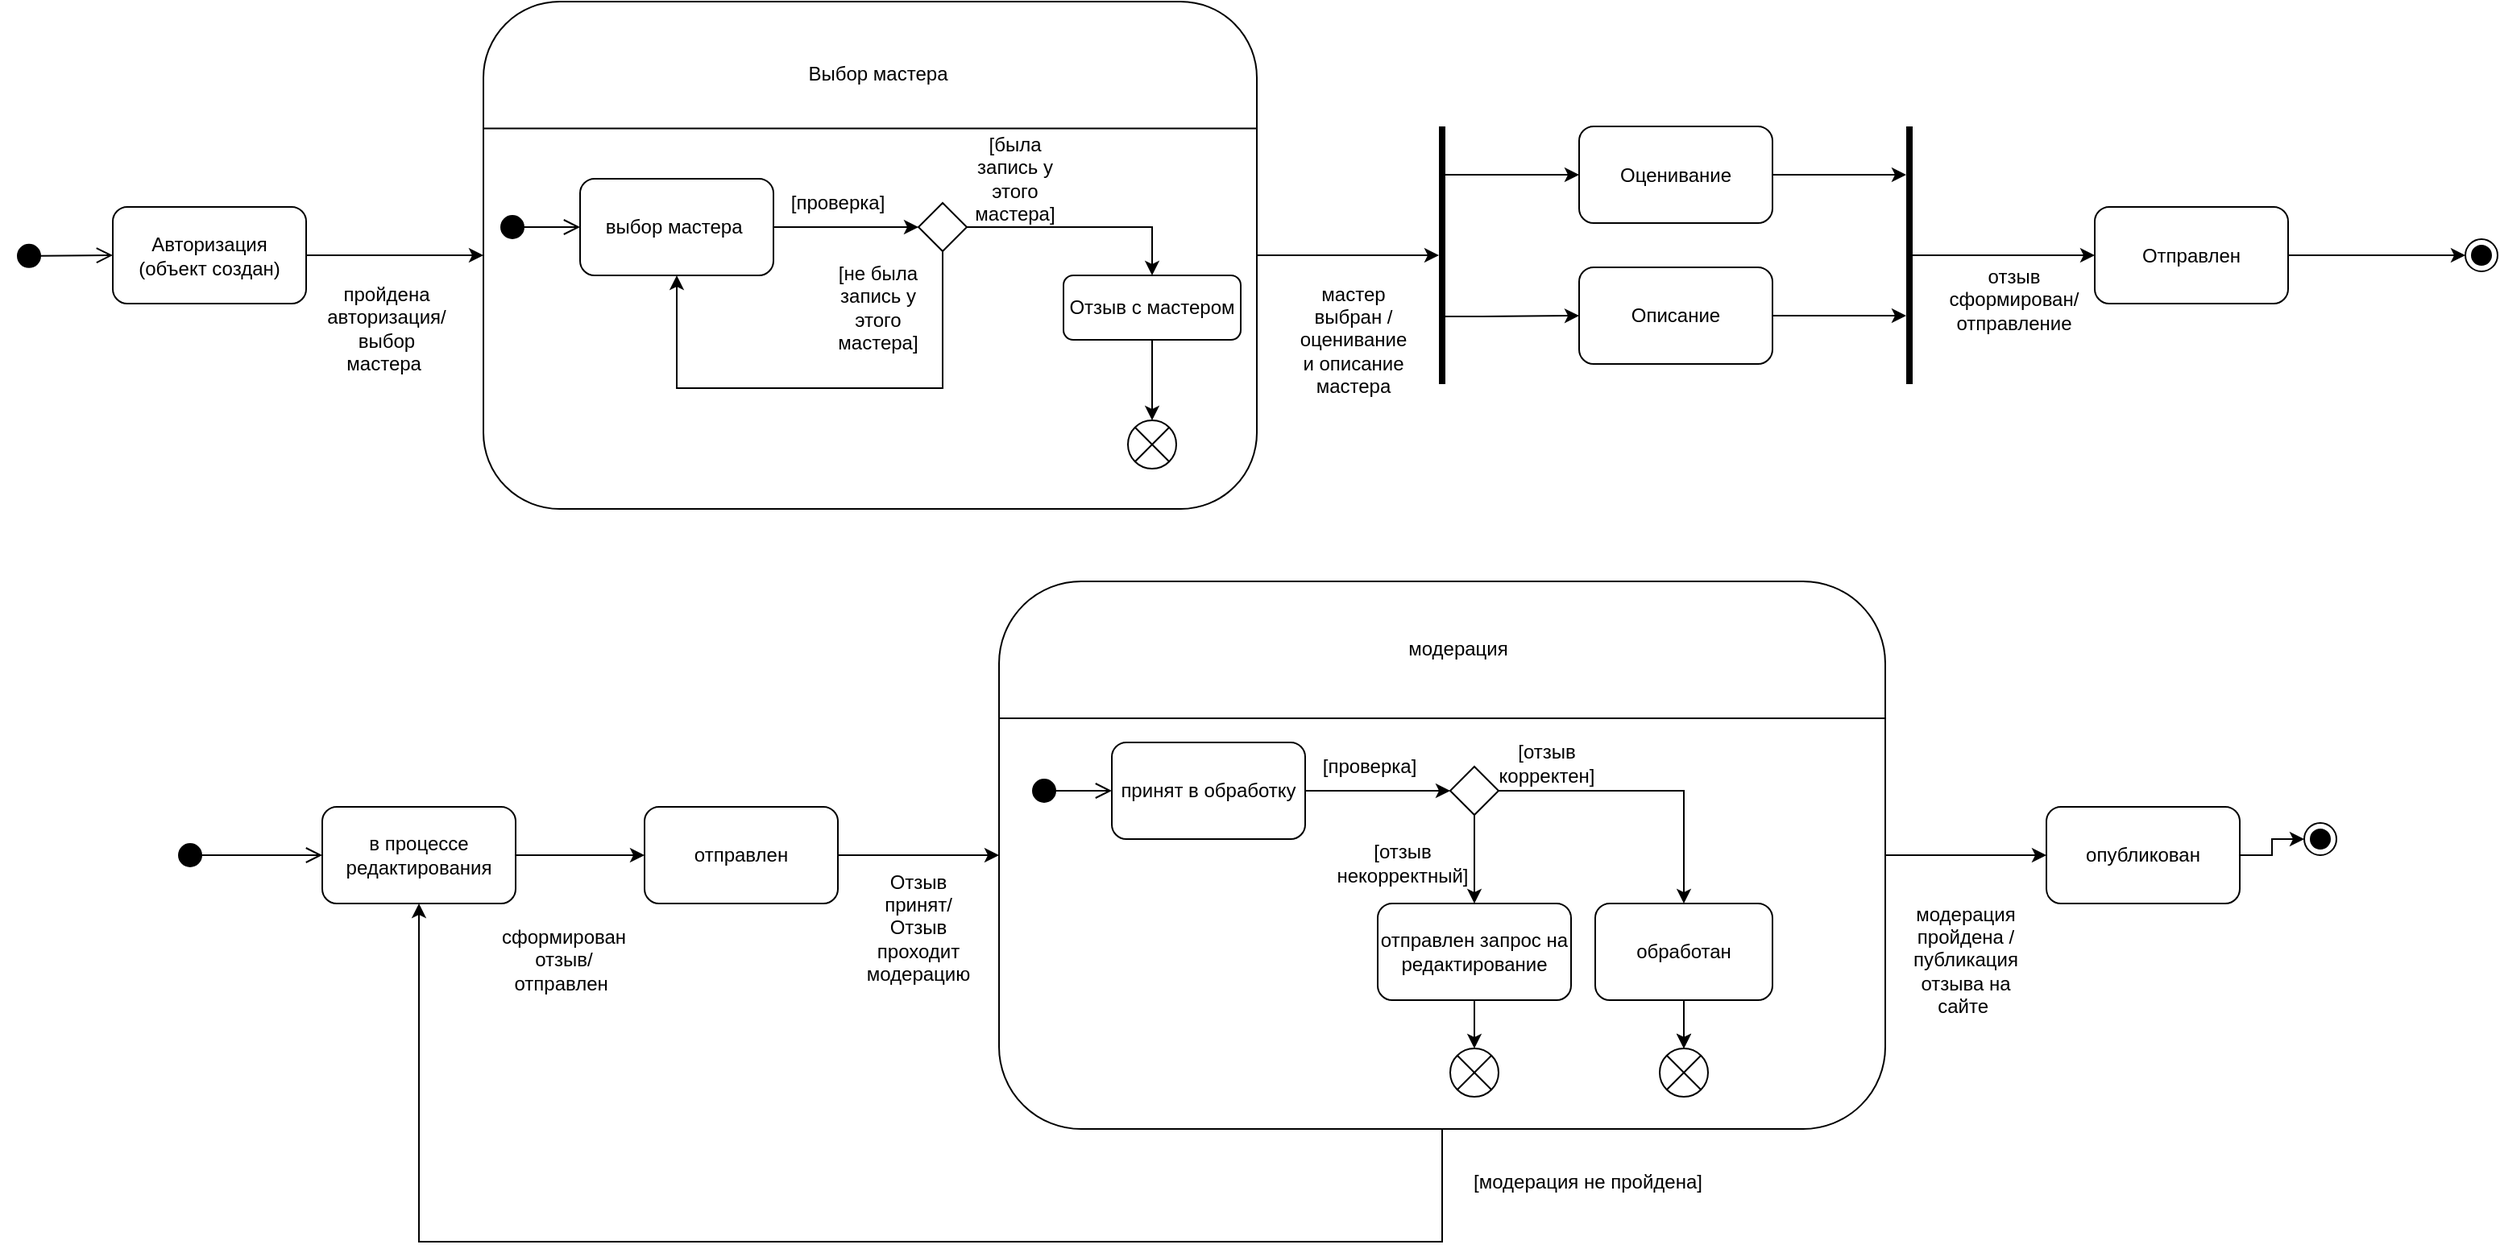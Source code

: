 <mxfile version="22.1.8" type="github">
  <diagram name="Страница — 1" id="i03Dcrw-lSY2_fy-uRdG">
    <mxGraphModel dx="1336" dy="756" grid="1" gridSize="10" guides="1" tooltips="1" connect="1" arrows="1" fold="1" page="1" pageScale="1" pageWidth="1169" pageHeight="827" math="0" shadow="0">
      <root>
        <mxCell id="0" />
        <mxCell id="1" parent="0" />
        <mxCell id="OkwgzxEuTPkFEzWDDE73-4" value="" style="html=1;verticalAlign=bottom;startArrow=circle;startFill=1;endArrow=open;startSize=6;endSize=8;curved=0;rounded=0;entryX=0;entryY=0.5;entryDx=0;entryDy=0;" parent="1" target="OkwgzxEuTPkFEzWDDE73-5" edge="1">
          <mxGeometry width="80" relative="1" as="geometry">
            <mxPoint x="20" y="298" as="sourcePoint" />
            <mxPoint x="150" y="260" as="targetPoint" />
          </mxGeometry>
        </mxCell>
        <mxCell id="OkwgzxEuTPkFEzWDDE73-6" style="edgeStyle=orthogonalEdgeStyle;rounded=0;orthogonalLoop=1;jettySize=auto;html=1;entryX=0;entryY=0.5;entryDx=0;entryDy=0;" parent="1" source="OkwgzxEuTPkFEzWDDE73-5" target="OkwgzxEuTPkFEzWDDE73-9" edge="1">
          <mxGeometry relative="1" as="geometry">
            <mxPoint x="360.0" y="345" as="targetPoint" />
          </mxGeometry>
        </mxCell>
        <mxCell id="OkwgzxEuTPkFEzWDDE73-5" value="Авторизация &lt;br&gt;(объект создан)" style="rounded=1;whiteSpace=wrap;html=1;" parent="1" vertex="1">
          <mxGeometry x="80" y="267.5" width="120" height="60" as="geometry" />
        </mxCell>
        <mxCell id="OkwgzxEuTPkFEzWDDE73-79" style="edgeStyle=orthogonalEdgeStyle;rounded=0;orthogonalLoop=1;jettySize=auto;html=1;" parent="1" source="OkwgzxEuTPkFEzWDDE73-9" target="OkwgzxEuTPkFEzWDDE73-77" edge="1">
          <mxGeometry relative="1" as="geometry">
            <Array as="points">
              <mxPoint x="880" y="298" />
              <mxPoint x="880" y="298" />
            </Array>
          </mxGeometry>
        </mxCell>
        <mxCell id="OkwgzxEuTPkFEzWDDE73-9" value="" style="rounded=1;whiteSpace=wrap;html=1;" parent="1" vertex="1">
          <mxGeometry x="310" y="140" width="480" height="315" as="geometry" />
        </mxCell>
        <mxCell id="OkwgzxEuTPkFEzWDDE73-10" value="" style="endArrow=none;html=1;rounded=0;exitX=0;exitY=0.25;exitDx=0;exitDy=0;entryX=1;entryY=0.25;entryDx=0;entryDy=0;" parent="1" source="OkwgzxEuTPkFEzWDDE73-9" target="OkwgzxEuTPkFEzWDDE73-9" edge="1">
          <mxGeometry width="50" height="50" relative="1" as="geometry">
            <mxPoint x="500" y="390" as="sourcePoint" />
            <mxPoint x="550" y="340" as="targetPoint" />
          </mxGeometry>
        </mxCell>
        <mxCell id="OkwgzxEuTPkFEzWDDE73-11" value="Выбор мастера" style="text;html=1;strokeColor=none;fillColor=none;align=center;verticalAlign=middle;whiteSpace=wrap;rounded=0;movable=1;resizable=1;rotatable=1;deletable=1;editable=1;locked=0;connectable=1;" parent="1" vertex="1">
          <mxGeometry x="490" y="170" width="130" height="30" as="geometry" />
        </mxCell>
        <mxCell id="OkwgzxEuTPkFEzWDDE73-17" style="edgeStyle=orthogonalEdgeStyle;rounded=0;orthogonalLoop=1;jettySize=auto;html=1;entryX=0;entryY=0.5;entryDx=0;entryDy=0;" parent="1" source="OkwgzxEuTPkFEzWDDE73-12" target="OkwgzxEuTPkFEzWDDE73-16" edge="1">
          <mxGeometry relative="1" as="geometry" />
        </mxCell>
        <mxCell id="OkwgzxEuTPkFEzWDDE73-12" value="выбор мастера&amp;nbsp;" style="rounded=1;whiteSpace=wrap;html=1;" parent="1" vertex="1">
          <mxGeometry x="370" y="250" width="120" height="60" as="geometry" />
        </mxCell>
        <mxCell id="OkwgzxEuTPkFEzWDDE73-15" value="" style="html=1;verticalAlign=bottom;startArrow=circle;startFill=1;endArrow=open;startSize=6;endSize=8;curved=0;rounded=0;entryX=0;entryY=0.5;entryDx=0;entryDy=0;" parent="1" target="OkwgzxEuTPkFEzWDDE73-12" edge="1">
          <mxGeometry width="80" relative="1" as="geometry">
            <mxPoint x="320" y="280" as="sourcePoint" />
            <mxPoint x="350" y="279.41" as="targetPoint" />
          </mxGeometry>
        </mxCell>
        <mxCell id="OkwgzxEuTPkFEzWDDE73-16" value="" style="rhombus;whiteSpace=wrap;html=1;" parent="1" vertex="1">
          <mxGeometry x="580" y="265" width="30" height="30" as="geometry" />
        </mxCell>
        <mxCell id="OkwgzxEuTPkFEzWDDE73-21" value="" style="verticalLabelPosition=bottom;verticalAlign=top;html=1;shape=mxgraph.flowchart.or;" parent="1" vertex="1">
          <mxGeometry x="710" y="400" width="30" height="30" as="geometry" />
        </mxCell>
        <mxCell id="OkwgzxEuTPkFEzWDDE73-24" style="edgeStyle=orthogonalEdgeStyle;rounded=0;orthogonalLoop=1;jettySize=auto;html=1;entryX=0.5;entryY=0;entryDx=0;entryDy=0;" parent="1" source="OkwgzxEuTPkFEzWDDE73-16" target="OkwgzxEuTPkFEzWDDE73-28" edge="1">
          <mxGeometry relative="1" as="geometry">
            <mxPoint x="725" y="330" as="targetPoint" />
          </mxGeometry>
        </mxCell>
        <mxCell id="OkwgzxEuTPkFEzWDDE73-26" value="[проверка]" style="text;html=1;strokeColor=none;fillColor=none;align=center;verticalAlign=middle;whiteSpace=wrap;rounded=0;" parent="1" vertex="1">
          <mxGeometry x="500" y="250" width="60" height="30" as="geometry" />
        </mxCell>
        <mxCell id="OkwgzxEuTPkFEzWDDE73-27" value="[была запись у этого мастера]" style="text;html=1;strokeColor=none;fillColor=none;align=center;verticalAlign=middle;whiteSpace=wrap;rounded=0;" parent="1" vertex="1">
          <mxGeometry x="610" y="235" width="60" height="30" as="geometry" />
        </mxCell>
        <mxCell id="OkwgzxEuTPkFEzWDDE73-28" value="Отзыв с мастером" style="rounded=1;whiteSpace=wrap;html=1;" parent="1" vertex="1">
          <mxGeometry x="670" y="310" width="110" height="40" as="geometry" />
        </mxCell>
        <mxCell id="OkwgzxEuTPkFEzWDDE73-29" style="edgeStyle=orthogonalEdgeStyle;rounded=0;orthogonalLoop=1;jettySize=auto;html=1;entryX=0.5;entryY=0;entryDx=0;entryDy=0;entryPerimeter=0;" parent="1" source="OkwgzxEuTPkFEzWDDE73-28" target="OkwgzxEuTPkFEzWDDE73-21" edge="1">
          <mxGeometry relative="1" as="geometry" />
        </mxCell>
        <mxCell id="OkwgzxEuTPkFEzWDDE73-30" value="[не была запись у этого мастера]" style="text;html=1;strokeColor=none;fillColor=none;align=center;verticalAlign=middle;whiteSpace=wrap;rounded=0;" parent="1" vertex="1">
          <mxGeometry x="525" y="315" width="60" height="30" as="geometry" />
        </mxCell>
        <mxCell id="OkwgzxEuTPkFEzWDDE73-33" style="edgeStyle=orthogonalEdgeStyle;rounded=0;orthogonalLoop=1;jettySize=auto;html=1;" parent="1" source="OkwgzxEuTPkFEzWDDE73-16" target="OkwgzxEuTPkFEzWDDE73-12" edge="1">
          <mxGeometry relative="1" as="geometry">
            <Array as="points">
              <mxPoint x="595" y="380" />
              <mxPoint x="430" y="380" />
            </Array>
          </mxGeometry>
        </mxCell>
        <mxCell id="OkwgzxEuTPkFEzWDDE73-83" style="edgeStyle=orthogonalEdgeStyle;rounded=0;orthogonalLoop=1;jettySize=auto;html=1;" parent="1" source="OkwgzxEuTPkFEzWDDE73-35" target="OkwgzxEuTPkFEzWDDE73-78" edge="1">
          <mxGeometry relative="1" as="geometry">
            <Array as="points">
              <mxPoint x="1180" y="247.5" />
              <mxPoint x="1180" y="247.5" />
            </Array>
          </mxGeometry>
        </mxCell>
        <mxCell id="OkwgzxEuTPkFEzWDDE73-35" value="Оценивание" style="rounded=1;whiteSpace=wrap;html=1;" parent="1" vertex="1">
          <mxGeometry x="990" y="217.5" width="120" height="60" as="geometry" />
        </mxCell>
        <mxCell id="OkwgzxEuTPkFEzWDDE73-84" style="edgeStyle=orthogonalEdgeStyle;rounded=0;orthogonalLoop=1;jettySize=auto;html=1;" parent="1" source="OkwgzxEuTPkFEzWDDE73-36" target="OkwgzxEuTPkFEzWDDE73-78" edge="1">
          <mxGeometry relative="1" as="geometry">
            <Array as="points">
              <mxPoint x="1180" y="335.5" />
              <mxPoint x="1180" y="335.5" />
            </Array>
          </mxGeometry>
        </mxCell>
        <mxCell id="OkwgzxEuTPkFEzWDDE73-36" value="Описание" style="rounded=1;whiteSpace=wrap;html=1;" parent="1" vertex="1">
          <mxGeometry x="990" y="305" width="120" height="60" as="geometry" />
        </mxCell>
        <mxCell id="OkwgzxEuTPkFEzWDDE73-39" value="" style="ellipse;html=1;shape=endState;fillColor=#000000;strokeColor=#000000;" parent="1" vertex="1">
          <mxGeometry x="1540" y="287.5" width="20" height="20" as="geometry" />
        </mxCell>
        <mxCell id="OkwgzxEuTPkFEzWDDE73-80" style="edgeStyle=orthogonalEdgeStyle;rounded=0;orthogonalLoop=1;jettySize=auto;html=1;entryX=0;entryY=0.5;entryDx=0;entryDy=0;" parent="1" source="OkwgzxEuTPkFEzWDDE73-77" target="OkwgzxEuTPkFEzWDDE73-35" edge="1">
          <mxGeometry relative="1" as="geometry">
            <Array as="points">
              <mxPoint x="930" y="247.5" />
              <mxPoint x="930" y="247.5" />
            </Array>
          </mxGeometry>
        </mxCell>
        <mxCell id="OkwgzxEuTPkFEzWDDE73-81" style="edgeStyle=orthogonalEdgeStyle;rounded=0;orthogonalLoop=1;jettySize=auto;html=1;entryX=0;entryY=0.5;entryDx=0;entryDy=0;" parent="1" source="OkwgzxEuTPkFEzWDDE73-77" target="OkwgzxEuTPkFEzWDDE73-36" edge="1">
          <mxGeometry relative="1" as="geometry">
            <Array as="points">
              <mxPoint x="930" y="335.5" />
              <mxPoint x="930" y="335.5" />
            </Array>
          </mxGeometry>
        </mxCell>
        <mxCell id="OkwgzxEuTPkFEzWDDE73-77" value="" style="line;strokeWidth=4;direction=south;html=1;perimeter=backbonePerimeter;points=[];outlineConnect=0;" parent="1" vertex="1">
          <mxGeometry x="900" y="217.5" width="10" height="160" as="geometry" />
        </mxCell>
        <mxCell id="OkwgzxEuTPkFEzWDDE73-97" style="edgeStyle=orthogonalEdgeStyle;rounded=0;orthogonalLoop=1;jettySize=auto;html=1;entryX=0;entryY=0.5;entryDx=0;entryDy=0;" parent="1" source="OkwgzxEuTPkFEzWDDE73-78" target="OkwgzxEuTPkFEzWDDE73-94" edge="1">
          <mxGeometry relative="1" as="geometry" />
        </mxCell>
        <mxCell id="OkwgzxEuTPkFEzWDDE73-78" value="" style="line;strokeWidth=4;direction=south;html=1;perimeter=backbonePerimeter;points=[];outlineConnect=0;" parent="1" vertex="1">
          <mxGeometry x="1190" y="217.5" width="10" height="160" as="geometry" />
        </mxCell>
        <mxCell id="OkwgzxEuTPkFEzWDDE73-89" value="пройдена авторизация/ выбор мастера&amp;nbsp;" style="text;html=1;strokeColor=none;fillColor=none;align=center;verticalAlign=middle;whiteSpace=wrap;rounded=0;" parent="1" vertex="1">
          <mxGeometry x="220" y="327.5" width="60" height="30" as="geometry" />
        </mxCell>
        <mxCell id="OkwgzxEuTPkFEzWDDE73-91" value="мастер выбран / оценивание и описание мастера" style="text;html=1;strokeColor=none;fillColor=none;align=center;verticalAlign=middle;whiteSpace=wrap;rounded=0;" parent="1" vertex="1">
          <mxGeometry x="820" y="335" width="60" height="30" as="geometry" />
        </mxCell>
        <mxCell id="OkwgzxEuTPkFEzWDDE73-96" style="edgeStyle=orthogonalEdgeStyle;rounded=0;orthogonalLoop=1;jettySize=auto;html=1;entryX=0;entryY=0.5;entryDx=0;entryDy=0;" parent="1" source="OkwgzxEuTPkFEzWDDE73-94" target="OkwgzxEuTPkFEzWDDE73-39" edge="1">
          <mxGeometry relative="1" as="geometry" />
        </mxCell>
        <mxCell id="OkwgzxEuTPkFEzWDDE73-94" value="Отправлен" style="rounded=1;whiteSpace=wrap;html=1;" parent="1" vertex="1">
          <mxGeometry x="1310" y="267.5" width="120" height="60" as="geometry" />
        </mxCell>
        <mxCell id="OkwgzxEuTPkFEzWDDE73-98" value="отзыв сформирован/ отправление" style="text;html=1;strokeColor=none;fillColor=none;align=center;verticalAlign=middle;whiteSpace=wrap;rounded=0;" parent="1" vertex="1">
          <mxGeometry x="1230" y="310" width="60" height="30" as="geometry" />
        </mxCell>
        <mxCell id="DbrJvrU1StrYY2XCQFml-1" value="" style="html=1;verticalAlign=bottom;startArrow=circle;startFill=1;endArrow=open;startSize=6;endSize=8;curved=0;rounded=0;entryX=0;entryY=0.5;entryDx=0;entryDy=0;" edge="1" parent="1" target="DbrJvrU1StrYY2XCQFml-10">
          <mxGeometry width="80" relative="1" as="geometry">
            <mxPoint x="120" y="670" as="sourcePoint" />
            <mxPoint x="110" y="640" as="targetPoint" />
          </mxGeometry>
        </mxCell>
        <mxCell id="DbrJvrU1StrYY2XCQFml-2" value="" style="ellipse;html=1;shape=endState;fillColor=#000000;strokeColor=#000000;" vertex="1" parent="1">
          <mxGeometry x="1440" y="650" width="20" height="20" as="geometry" />
        </mxCell>
        <mxCell id="DbrJvrU1StrYY2XCQFml-13" style="edgeStyle=orthogonalEdgeStyle;rounded=0;orthogonalLoop=1;jettySize=auto;html=1;entryX=0;entryY=0.5;entryDx=0;entryDy=0;exitX=1;exitY=0.5;exitDx=0;exitDy=0;" edge="1" parent="1" source="DbrJvrU1StrYY2XCQFml-22" target="DbrJvrU1StrYY2XCQFml-5">
          <mxGeometry relative="1" as="geometry">
            <mxPoint x="740" y="670" as="sourcePoint" />
          </mxGeometry>
        </mxCell>
        <mxCell id="DbrJvrU1StrYY2XCQFml-12" style="edgeStyle=orthogonalEdgeStyle;rounded=0;orthogonalLoop=1;jettySize=auto;html=1;entryX=0;entryY=0.5;entryDx=0;entryDy=0;" edge="1" parent="1" source="DbrJvrU1StrYY2XCQFml-4" target="DbrJvrU1StrYY2XCQFml-22">
          <mxGeometry relative="1" as="geometry">
            <mxPoint x="620" y="670" as="targetPoint" />
          </mxGeometry>
        </mxCell>
        <mxCell id="DbrJvrU1StrYY2XCQFml-4" value="отправлен" style="rounded=1;whiteSpace=wrap;html=1;" vertex="1" parent="1">
          <mxGeometry x="410" y="640" width="120" height="60" as="geometry" />
        </mxCell>
        <mxCell id="DbrJvrU1StrYY2XCQFml-8" style="edgeStyle=orthogonalEdgeStyle;rounded=0;orthogonalLoop=1;jettySize=auto;html=1;entryX=0;entryY=0.5;entryDx=0;entryDy=0;" edge="1" parent="1" source="DbrJvrU1StrYY2XCQFml-5" target="DbrJvrU1StrYY2XCQFml-2">
          <mxGeometry relative="1" as="geometry" />
        </mxCell>
        <mxCell id="DbrJvrU1StrYY2XCQFml-5" value="опубликован" style="rounded=1;whiteSpace=wrap;html=1;" vertex="1" parent="1">
          <mxGeometry x="1280" y="640" width="120" height="60" as="geometry" />
        </mxCell>
        <mxCell id="DbrJvrU1StrYY2XCQFml-11" style="edgeStyle=orthogonalEdgeStyle;rounded=0;orthogonalLoop=1;jettySize=auto;html=1;entryX=0;entryY=0.5;entryDx=0;entryDy=0;" edge="1" parent="1" source="DbrJvrU1StrYY2XCQFml-10" target="DbrJvrU1StrYY2XCQFml-4">
          <mxGeometry relative="1" as="geometry" />
        </mxCell>
        <mxCell id="DbrJvrU1StrYY2XCQFml-10" value="в процессе редактирования" style="rounded=1;whiteSpace=wrap;html=1;" vertex="1" parent="1">
          <mxGeometry x="210" y="640" width="120" height="60" as="geometry" />
        </mxCell>
        <mxCell id="DbrJvrU1StrYY2XCQFml-15" value="сформирован отзыв/ отправлен&amp;nbsp;" style="text;html=1;strokeColor=none;fillColor=none;align=center;verticalAlign=middle;whiteSpace=wrap;rounded=0;" vertex="1" parent="1">
          <mxGeometry x="330" y="720" width="60" height="30" as="geometry" />
        </mxCell>
        <mxCell id="DbrJvrU1StrYY2XCQFml-16" value="Отзыв принят/ Отзыв проходит модерацию" style="text;html=1;strokeColor=none;fillColor=none;align=center;verticalAlign=middle;whiteSpace=wrap;rounded=0;" vertex="1" parent="1">
          <mxGeometry x="550" y="700" width="60" height="30" as="geometry" />
        </mxCell>
        <mxCell id="DbrJvrU1StrYY2XCQFml-17" value="модерация пройдена / публикация отзыва на сайте&amp;nbsp;" style="text;html=1;strokeColor=none;fillColor=none;align=center;verticalAlign=middle;whiteSpace=wrap;rounded=0;" vertex="1" parent="1">
          <mxGeometry x="1200" y="720" width="60" height="30" as="geometry" />
        </mxCell>
        <mxCell id="DbrJvrU1StrYY2XCQFml-46" value="" style="group" vertex="1" connectable="0" parent="1">
          <mxGeometry x="630" y="500" width="550" height="340" as="geometry" />
        </mxCell>
        <mxCell id="DbrJvrU1StrYY2XCQFml-22" value="" style="rounded=1;whiteSpace=wrap;html=1;" vertex="1" parent="DbrJvrU1StrYY2XCQFml-46">
          <mxGeometry width="550" height="340" as="geometry" />
        </mxCell>
        <mxCell id="DbrJvrU1StrYY2XCQFml-23" value="" style="endArrow=none;html=1;rounded=0;exitX=0;exitY=0.25;exitDx=0;exitDy=0;entryX=1;entryY=0.25;entryDx=0;entryDy=0;" edge="1" parent="DbrJvrU1StrYY2XCQFml-46" source="DbrJvrU1StrYY2XCQFml-22" target="DbrJvrU1StrYY2XCQFml-22">
          <mxGeometry width="50" height="50" relative="1" as="geometry">
            <mxPoint x="200" y="240" as="sourcePoint" />
            <mxPoint x="250" y="190" as="targetPoint" />
          </mxGeometry>
        </mxCell>
        <mxCell id="DbrJvrU1StrYY2XCQFml-24" value="модерация" style="text;html=1;strokeColor=none;fillColor=none;align=center;verticalAlign=middle;whiteSpace=wrap;rounded=0;movable=1;resizable=1;rotatable=1;deletable=1;editable=1;locked=0;connectable=1;" vertex="1" parent="DbrJvrU1StrYY2XCQFml-46">
          <mxGeometry x="220" y="27" width="130" height="30" as="geometry" />
        </mxCell>
        <mxCell id="DbrJvrU1StrYY2XCQFml-26" value="принят в обработку" style="rounded=1;whiteSpace=wrap;html=1;" vertex="1" parent="DbrJvrU1StrYY2XCQFml-46">
          <mxGeometry x="70" y="100" width="120" height="60" as="geometry" />
        </mxCell>
        <mxCell id="DbrJvrU1StrYY2XCQFml-27" value="" style="html=1;verticalAlign=bottom;startArrow=circle;startFill=1;endArrow=open;startSize=6;endSize=8;curved=0;rounded=0;entryX=0;entryY=0.5;entryDx=0;entryDy=0;" edge="1" parent="DbrJvrU1StrYY2XCQFml-46" target="DbrJvrU1StrYY2XCQFml-26">
          <mxGeometry width="80" relative="1" as="geometry">
            <mxPoint x="20" y="130" as="sourcePoint" />
            <mxPoint x="50" y="129.41" as="targetPoint" />
          </mxGeometry>
        </mxCell>
        <mxCell id="DbrJvrU1StrYY2XCQFml-28" value="" style="rhombus;whiteSpace=wrap;html=1;" vertex="1" parent="DbrJvrU1StrYY2XCQFml-46">
          <mxGeometry x="280" y="115" width="30" height="30" as="geometry" />
        </mxCell>
        <mxCell id="DbrJvrU1StrYY2XCQFml-25" style="edgeStyle=orthogonalEdgeStyle;rounded=0;orthogonalLoop=1;jettySize=auto;html=1;entryX=0;entryY=0.5;entryDx=0;entryDy=0;" edge="1" parent="DbrJvrU1StrYY2XCQFml-46" source="DbrJvrU1StrYY2XCQFml-26" target="DbrJvrU1StrYY2XCQFml-28">
          <mxGeometry relative="1" as="geometry" />
        </mxCell>
        <mxCell id="DbrJvrU1StrYY2XCQFml-29" value="" style="verticalLabelPosition=bottom;verticalAlign=top;html=1;shape=mxgraph.flowchart.or;" vertex="1" parent="DbrJvrU1StrYY2XCQFml-46">
          <mxGeometry x="410" y="290" width="30" height="30" as="geometry" />
        </mxCell>
        <mxCell id="DbrJvrU1StrYY2XCQFml-30" style="edgeStyle=orthogonalEdgeStyle;rounded=0;orthogonalLoop=1;jettySize=auto;html=1;entryX=0.5;entryY=0;entryDx=0;entryDy=0;" edge="1" parent="DbrJvrU1StrYY2XCQFml-46" source="DbrJvrU1StrYY2XCQFml-28" target="DbrJvrU1StrYY2XCQFml-33">
          <mxGeometry relative="1" as="geometry">
            <mxPoint x="425" y="180" as="targetPoint" />
          </mxGeometry>
        </mxCell>
        <mxCell id="DbrJvrU1StrYY2XCQFml-31" value="[проверка]" style="text;html=1;strokeColor=none;fillColor=none;align=center;verticalAlign=middle;whiteSpace=wrap;rounded=0;" vertex="1" parent="DbrJvrU1StrYY2XCQFml-46">
          <mxGeometry x="200" y="100" width="60" height="30" as="geometry" />
        </mxCell>
        <mxCell id="DbrJvrU1StrYY2XCQFml-32" value="[отзыв корректен]" style="text;html=1;strokeColor=none;fillColor=none;align=center;verticalAlign=middle;whiteSpace=wrap;rounded=0;" vertex="1" parent="DbrJvrU1StrYY2XCQFml-46">
          <mxGeometry x="310" y="95" width="60" height="35" as="geometry" />
        </mxCell>
        <mxCell id="DbrJvrU1StrYY2XCQFml-45" value="" style="edgeStyle=orthogonalEdgeStyle;rounded=0;orthogonalLoop=1;jettySize=auto;html=1;" edge="1" parent="DbrJvrU1StrYY2XCQFml-46" source="DbrJvrU1StrYY2XCQFml-33" target="DbrJvrU1StrYY2XCQFml-29">
          <mxGeometry relative="1" as="geometry" />
        </mxCell>
        <mxCell id="DbrJvrU1StrYY2XCQFml-33" value="обработан" style="rounded=1;whiteSpace=wrap;html=1;" vertex="1" parent="DbrJvrU1StrYY2XCQFml-46">
          <mxGeometry x="370" y="200" width="110" height="60" as="geometry" />
        </mxCell>
        <mxCell id="DbrJvrU1StrYY2XCQFml-34" style="edgeStyle=orthogonalEdgeStyle;rounded=0;orthogonalLoop=1;jettySize=auto;html=1;entryX=0.5;entryY=0;entryDx=0;entryDy=0;entryPerimeter=0;" edge="1" parent="DbrJvrU1StrYY2XCQFml-46" source="DbrJvrU1StrYY2XCQFml-33" target="DbrJvrU1StrYY2XCQFml-29">
          <mxGeometry relative="1" as="geometry" />
        </mxCell>
        <mxCell id="DbrJvrU1StrYY2XCQFml-35" value="[отзыв некорректный]" style="text;html=1;strokeColor=none;fillColor=none;align=center;verticalAlign=middle;whiteSpace=wrap;rounded=0;" vertex="1" parent="DbrJvrU1StrYY2XCQFml-46">
          <mxGeometry x="217.5" y="160" width="65" height="30" as="geometry" />
        </mxCell>
        <mxCell id="DbrJvrU1StrYY2XCQFml-41" value="отправлен запрос на редактирование" style="rounded=1;whiteSpace=wrap;html=1;" vertex="1" parent="DbrJvrU1StrYY2XCQFml-46">
          <mxGeometry x="235" y="200" width="120" height="60" as="geometry" />
        </mxCell>
        <mxCell id="DbrJvrU1StrYY2XCQFml-42" style="edgeStyle=orthogonalEdgeStyle;rounded=0;orthogonalLoop=1;jettySize=auto;html=1;exitX=0.5;exitY=1;exitDx=0;exitDy=0;entryX=0.5;entryY=0;entryDx=0;entryDy=0;" edge="1" parent="DbrJvrU1StrYY2XCQFml-46" source="DbrJvrU1StrYY2XCQFml-28" target="DbrJvrU1StrYY2XCQFml-41">
          <mxGeometry relative="1" as="geometry" />
        </mxCell>
        <mxCell id="DbrJvrU1StrYY2XCQFml-43" value="" style="verticalLabelPosition=bottom;verticalAlign=top;html=1;shape=mxgraph.flowchart.or;" vertex="1" parent="DbrJvrU1StrYY2XCQFml-46">
          <mxGeometry x="280" y="290" width="30" height="30" as="geometry" />
        </mxCell>
        <mxCell id="DbrJvrU1StrYY2XCQFml-44" style="edgeStyle=orthogonalEdgeStyle;rounded=0;orthogonalLoop=1;jettySize=auto;html=1;exitX=0.5;exitY=1;exitDx=0;exitDy=0;entryX=0.5;entryY=0;entryDx=0;entryDy=0;entryPerimeter=0;" edge="1" parent="DbrJvrU1StrYY2XCQFml-46" source="DbrJvrU1StrYY2XCQFml-41" target="DbrJvrU1StrYY2XCQFml-43">
          <mxGeometry relative="1" as="geometry" />
        </mxCell>
        <mxCell id="DbrJvrU1StrYY2XCQFml-47" style="edgeStyle=orthogonalEdgeStyle;rounded=0;orthogonalLoop=1;jettySize=auto;html=1;exitX=0.5;exitY=1;exitDx=0;exitDy=0;entryX=0.5;entryY=1;entryDx=0;entryDy=0;" edge="1" parent="1" source="DbrJvrU1StrYY2XCQFml-22" target="DbrJvrU1StrYY2XCQFml-10">
          <mxGeometry relative="1" as="geometry">
            <Array as="points">
              <mxPoint x="905" y="910" />
              <mxPoint x="270" y="910" />
            </Array>
          </mxGeometry>
        </mxCell>
        <mxCell id="DbrJvrU1StrYY2XCQFml-48" value="[модерация не пройдена]" style="text;html=1;align=center;verticalAlign=middle;resizable=0;points=[];autosize=1;strokeColor=none;fillColor=none;" vertex="1" parent="1">
          <mxGeometry x="910" y="858" width="170" height="30" as="geometry" />
        </mxCell>
      </root>
    </mxGraphModel>
  </diagram>
</mxfile>
